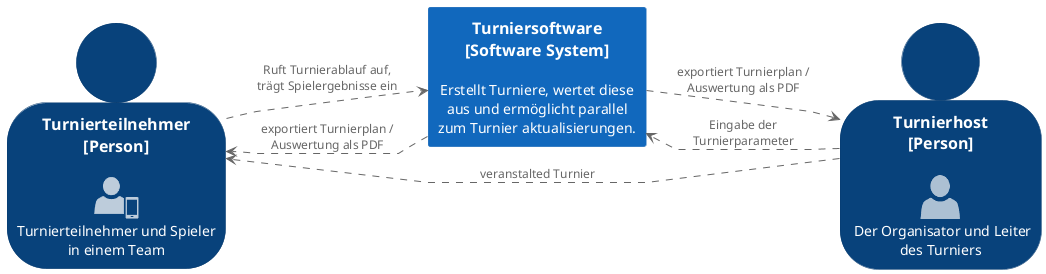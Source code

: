 @startuml 
!include <c4/C4_Container.puml>
!include <office/Users/user.puml>
!include <office/Users/mobile_user.puml>
SHOW_PERSON_OUTLINE()
LAYOUT_LEFT_RIGHT()

hide stereotype
skinparam linetype polyline
skinparam ArrowStyle dashed


Person(teilnehmer,"Turnierteilnehmer \n [Person]", "<$mobile_user>\nTurnierteilnehmer und Spieler in einem Team")
Person(host, "Turnierhost \n [Person]", "<$user> \n Der Organisator und Leiter des Turniers")

System(software, "Turniersoftware \n [Software System]","Erstellt Turniere, wertet diese aus und ermöglicht parallel zum Turnier aktualisierungen.")

host-->teilnehmer: veranstalted Turnier
teilnehmer-->software: Ruft Turnierablauf auf, trägt Spielergebnisse ein
software-->teilnehmer: exportiert Turnierplan / Auswertung als PDF
host-->software: Eingabe der Turnierparameter
software-->host: exportiert Turnierplan / Auswertung als PDF

@enduml